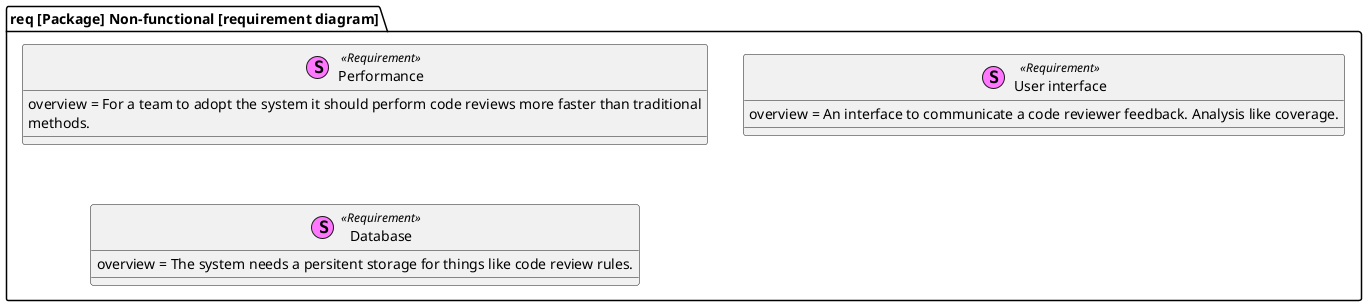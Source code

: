 @startuml
package "req [Package] Non-functional [requirement diagram]" {
    stereotype "Performance" as performance <<Requirement>> {
        overview = For a team to adopt the system it should perform code reviews more faster than traditional
        methods.
    }

    stereotype "User interface" as ui <<Requirement>> {
        overview = An interface to communicate a code reviewer feedback. Analysis like coverage.
    }

    stereotype "Database" as db <<Requirement>> {
        overview = The system needs a persitent storage for things like code review rules.
    }

}

@enduml
    stereotype "" as <<Requirement>> {
        overview =
    }
